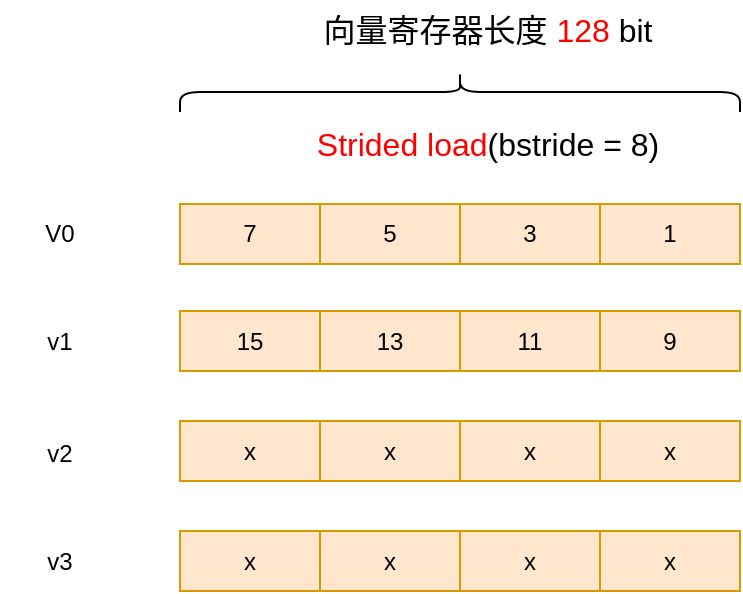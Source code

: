 <mxfile version="21.5.0" type="device">
  <diagram name="第 1 页" id="nJRzv5rlB3VEnub_vDUY">
    <mxGraphModel dx="1415" dy="819" grid="1" gridSize="10" guides="1" tooltips="1" connect="1" arrows="1" fold="1" page="1" pageScale="1" pageWidth="827" pageHeight="1169" math="0" shadow="0">
      <root>
        <mxCell id="0" />
        <mxCell id="1" parent="0" />
        <mxCell id="pI973K098g65e1ilIYmJ-1" value="1" style="rounded=0;whiteSpace=wrap;html=1;fillColor=#ffe6cc;strokeColor=#d79b00;" parent="1" vertex="1">
          <mxGeometry x="450" y="185" width="70" height="30" as="geometry" />
        </mxCell>
        <mxCell id="LaAcIT-mZOWXAvsEYPyt-2" value="" style="shape=curlyBracket;whiteSpace=wrap;html=1;rounded=1;labelPosition=left;verticalLabelPosition=middle;align=right;verticalAlign=middle;rotation=90;size=0.5;" parent="1" vertex="1">
          <mxGeometry x="370" y="-11" width="20" height="280" as="geometry" />
        </mxCell>
        <mxCell id="LaAcIT-mZOWXAvsEYPyt-3" value="&lt;font style=&quot;font-size: 16px;&quot;&gt;向量寄存器长度 &lt;font color=&quot;#ff0000&quot;&gt;128&amp;nbsp;&lt;/font&gt;bit&lt;/font&gt;" style="text;strokeColor=none;align=center;fillColor=none;html=1;verticalAlign=middle;whiteSpace=wrap;rounded=0;" parent="1" vertex="1">
          <mxGeometry x="275.25" y="83" width="237.5" height="30" as="geometry" />
        </mxCell>
        <mxCell id="a2nmbCxX_LsTJUr5ybK8-1" value="3" style="rounded=0;whiteSpace=wrap;html=1;fillColor=#ffe6cc;strokeColor=#d79b00;" parent="1" vertex="1">
          <mxGeometry x="380" y="185" width="70" height="30" as="geometry" />
        </mxCell>
        <mxCell id="a2nmbCxX_LsTJUr5ybK8-2" value="5" style="rounded=0;whiteSpace=wrap;html=1;fillColor=#ffe6cc;strokeColor=#d79b00;" parent="1" vertex="1">
          <mxGeometry x="310" y="185" width="70" height="30" as="geometry" />
        </mxCell>
        <mxCell id="a2nmbCxX_LsTJUr5ybK8-3" value="7" style="rounded=0;whiteSpace=wrap;html=1;fillColor=#ffe6cc;strokeColor=#d79b00;" parent="1" vertex="1">
          <mxGeometry x="240" y="185" width="70" height="30" as="geometry" />
        </mxCell>
        <mxCell id="a2nmbCxX_LsTJUr5ybK8-4" value="9" style="rounded=0;whiteSpace=wrap;html=1;fillColor=#ffe6cc;strokeColor=#d79b00;" parent="1" vertex="1">
          <mxGeometry x="450" y="238.5" width="70" height="30" as="geometry" />
        </mxCell>
        <mxCell id="a2nmbCxX_LsTJUr5ybK8-5" value="11" style="rounded=0;whiteSpace=wrap;html=1;fillColor=#ffe6cc;strokeColor=#d79b00;" parent="1" vertex="1">
          <mxGeometry x="380" y="238.5" width="70" height="30" as="geometry" />
        </mxCell>
        <mxCell id="a2nmbCxX_LsTJUr5ybK8-6" value="13" style="rounded=0;whiteSpace=wrap;html=1;fillColor=#ffe6cc;strokeColor=#d79b00;" parent="1" vertex="1">
          <mxGeometry x="310" y="238.5" width="70" height="30" as="geometry" />
        </mxCell>
        <mxCell id="a2nmbCxX_LsTJUr5ybK8-7" value="15" style="rounded=0;whiteSpace=wrap;html=1;fillColor=#ffe6cc;strokeColor=#d79b00;" parent="1" vertex="1">
          <mxGeometry x="240" y="238.5" width="70" height="30" as="geometry" />
        </mxCell>
        <mxCell id="a2nmbCxX_LsTJUr5ybK8-8" value="x" style="rounded=0;whiteSpace=wrap;html=1;fillColor=#ffe6cc;strokeColor=#d79b00;" parent="1" vertex="1">
          <mxGeometry x="450" y="293.5" width="70" height="30" as="geometry" />
        </mxCell>
        <mxCell id="a2nmbCxX_LsTJUr5ybK8-9" value="x" style="rounded=0;whiteSpace=wrap;html=1;fillColor=#ffe6cc;strokeColor=#d79b00;" parent="1" vertex="1">
          <mxGeometry x="380" y="293.5" width="70" height="30" as="geometry" />
        </mxCell>
        <mxCell id="a2nmbCxX_LsTJUr5ybK8-10" value="x" style="rounded=0;whiteSpace=wrap;html=1;fillColor=#ffe6cc;strokeColor=#d79b00;" parent="1" vertex="1">
          <mxGeometry x="310" y="293.5" width="70" height="30" as="geometry" />
        </mxCell>
        <mxCell id="a2nmbCxX_LsTJUr5ybK8-11" value="x" style="rounded=0;whiteSpace=wrap;html=1;fillColor=#ffe6cc;strokeColor=#d79b00;" parent="1" vertex="1">
          <mxGeometry x="240" y="293.5" width="70" height="30" as="geometry" />
        </mxCell>
        <mxCell id="a2nmbCxX_LsTJUr5ybK8-12" value="x" style="rounded=0;whiteSpace=wrap;html=1;fillColor=#ffe6cc;strokeColor=#d79b00;" parent="1" vertex="1">
          <mxGeometry x="450" y="348.5" width="70" height="30" as="geometry" />
        </mxCell>
        <mxCell id="a2nmbCxX_LsTJUr5ybK8-13" value="x" style="rounded=0;whiteSpace=wrap;html=1;fillColor=#ffe6cc;strokeColor=#d79b00;" parent="1" vertex="1">
          <mxGeometry x="380" y="348.5" width="70" height="30" as="geometry" />
        </mxCell>
        <mxCell id="a2nmbCxX_LsTJUr5ybK8-14" value="x" style="rounded=0;whiteSpace=wrap;html=1;fillColor=#ffe6cc;strokeColor=#d79b00;" parent="1" vertex="1">
          <mxGeometry x="310" y="348.5" width="70" height="30" as="geometry" />
        </mxCell>
        <mxCell id="a2nmbCxX_LsTJUr5ybK8-15" value="x" style="rounded=0;whiteSpace=wrap;html=1;fillColor=#ffe6cc;strokeColor=#d79b00;" parent="1" vertex="1">
          <mxGeometry x="240" y="348.5" width="70" height="30" as="geometry" />
        </mxCell>
        <mxCell id="a2nmbCxX_LsTJUr5ybK8-16" value="V0" style="text;strokeColor=none;align=center;fillColor=none;html=1;verticalAlign=middle;whiteSpace=wrap;rounded=0;" parent="1" vertex="1">
          <mxGeometry x="150" y="185" width="60" height="30" as="geometry" />
        </mxCell>
        <mxCell id="a2nmbCxX_LsTJUr5ybK8-21" value="v1" style="text;strokeColor=none;align=center;fillColor=none;html=1;verticalAlign=middle;whiteSpace=wrap;rounded=0;" parent="1" vertex="1">
          <mxGeometry x="150" y="238.5" width="60" height="30" as="geometry" />
        </mxCell>
        <mxCell id="a2nmbCxX_LsTJUr5ybK8-22" value="v2" style="text;strokeColor=none;align=center;fillColor=none;html=1;verticalAlign=middle;whiteSpace=wrap;rounded=0;" parent="1" vertex="1">
          <mxGeometry x="150" y="295" width="60" height="30" as="geometry" />
        </mxCell>
        <mxCell id="a2nmbCxX_LsTJUr5ybK8-23" value="v3" style="text;strokeColor=none;align=center;fillColor=none;html=1;verticalAlign=middle;whiteSpace=wrap;rounded=0;" parent="1" vertex="1">
          <mxGeometry x="150" y="348.5" width="60" height="30" as="geometry" />
        </mxCell>
        <mxCell id="8-9ueSE9dW9Mba0_MGUF-1" value="&lt;font style=&quot;font-size: 16px;&quot;&gt;&lt;font color=&quot;#ff0000&quot;&gt;Strided load&lt;/font&gt;(bstride = 8)&lt;/font&gt;" style="text;strokeColor=none;align=center;fillColor=none;html=1;verticalAlign=middle;whiteSpace=wrap;rounded=0;" vertex="1" parent="1">
          <mxGeometry x="294" y="140" width="200" height="30" as="geometry" />
        </mxCell>
      </root>
    </mxGraphModel>
  </diagram>
</mxfile>
